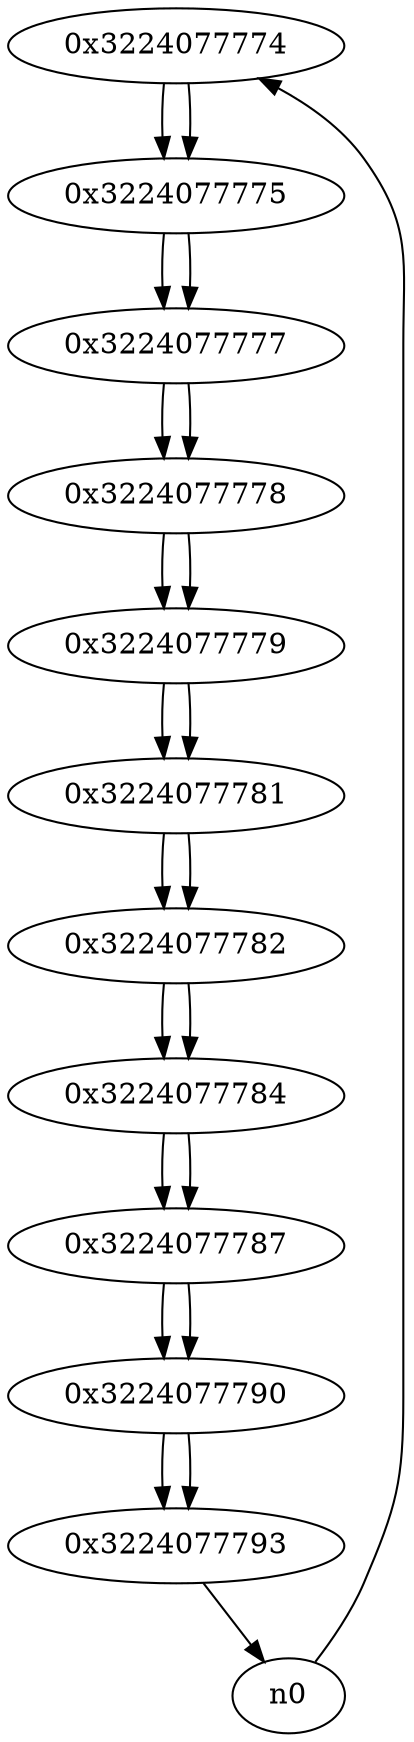 digraph G{
/* nodes */
  n1 [label="0x3224077774"]
  n2 [label="0x3224077775"]
  n3 [label="0x3224077777"]
  n4 [label="0x3224077778"]
  n5 [label="0x3224077779"]
  n6 [label="0x3224077781"]
  n7 [label="0x3224077782"]
  n8 [label="0x3224077784"]
  n9 [label="0x3224077787"]
  n10 [label="0x3224077790"]
  n11 [label="0x3224077793"]
/* edges */
n1 -> n2;
n0 -> n1;
n2 -> n3;
n1 -> n2;
n3 -> n4;
n2 -> n3;
n4 -> n5;
n3 -> n4;
n5 -> n6;
n4 -> n5;
n6 -> n7;
n5 -> n6;
n7 -> n8;
n6 -> n7;
n8 -> n9;
n7 -> n8;
n9 -> n10;
n8 -> n9;
n10 -> n11;
n9 -> n10;
n11 -> n0;
n10 -> n11;
}
